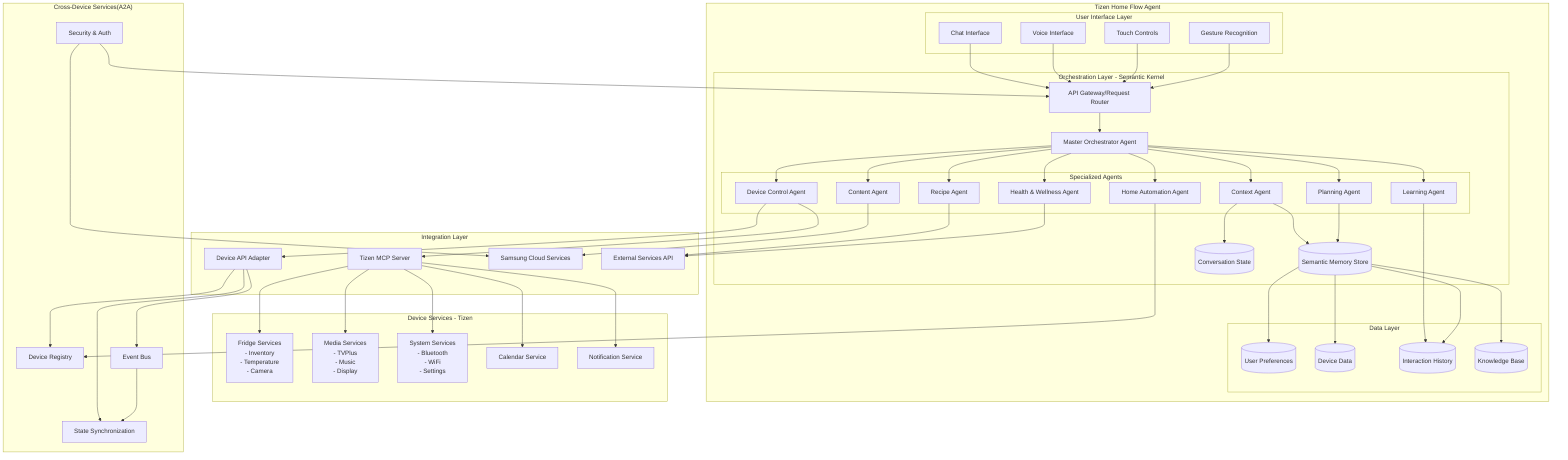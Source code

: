 graph TB
    subgraph "Tizen Home Flow Agent"
        subgraph "User Interface Layer"
            UI[Chat Interface]
            Voice[Voice Interface]
            Touch[Touch Controls]
            Gesture[Gesture Recognition]
        end

        subgraph "Orchestration Layer - Semantic Kernel"
            Gateway[API Gateway/Request Router]
            Orchestrator[Master Orchestrator Agent]
            
            subgraph "Specialized Agents"
                Context[Context Agent]
                Device[Device Control Agent]
                Content[Content Agent]
                Planning[Planning Agent]
                Recipe[Recipe Agent]
                Health[Health & Wellness Agent]
                Home[Home Automation Agent]
                Learn[Learning Agent]
            end
            
            Memory[(Semantic Memory Store)]
            State[(Conversation State)]
        end

        subgraph "Data Layer"
            UserPref[(User Preferences)]
            DeviceData[(Device Data)]
            History[(Interaction History)]
            Knowledge[(Knowledge Base)]
        end
    end

    subgraph "Integration Layer"
        MCP[Tizen MCP Server]
        DeviceAPI[Device API Adapter]
        CloudAPI[Samsung Cloud Services]
        External[External Services API]
    end

    subgraph "Device Services - Tizen"
        Fridge[Fridge Services<br/>- Inventory<br/>- Temperature<br/>- Camera]
        Media[Media Services<br/>- TVPlus<br/>- Music<br/>- Display]
        System[System Services<br/>- Bluetooth<br/>- WiFi<br/>- Settings]
        Calendar[Calendar Service]
        Notify[Notification Service]
    end

    subgraph "Cross-Device Services(A2A)"
        DeviceReg[Device Registry]
        Sync[State Synchronization]
        EventBus[Event Bus]
        Security[Security & Auth]
    end

    UI --> Gateway
    Voice --> Gateway
    Touch --> Gateway
    Gesture --> Gateway
    
    Gateway --> Orchestrator
    Orchestrator --> Context
    Orchestrator --> Device
    Orchestrator --> Content
    Orchestrator --> Planning
    Orchestrator --> Recipe
    Orchestrator --> Health
    Orchestrator --> Home
    Orchestrator --> Learn
    
    Context --> Memory
    Context --> State
    Planning --> Memory
    Learn --> History
    
    Device --> MCP
    Device --> DeviceAPI
    Content --> CloudAPI
    Recipe --> External
    Health --> External
    Home --> DeviceReg
    
    MCP --> Fridge
    MCP --> Media
    MCP --> System
    MCP --> Calendar
    MCP --> Notify
    
    DeviceAPI --> DeviceReg
    DeviceAPI --> Sync
    DeviceAPI --> EventBus
    
    Memory --> UserPref
    Memory --> DeviceData
    Memory --> History
    Memory --> Knowledge
    
    EventBus --> Sync
    Security --> Gateway
    Security --> CloudAPI